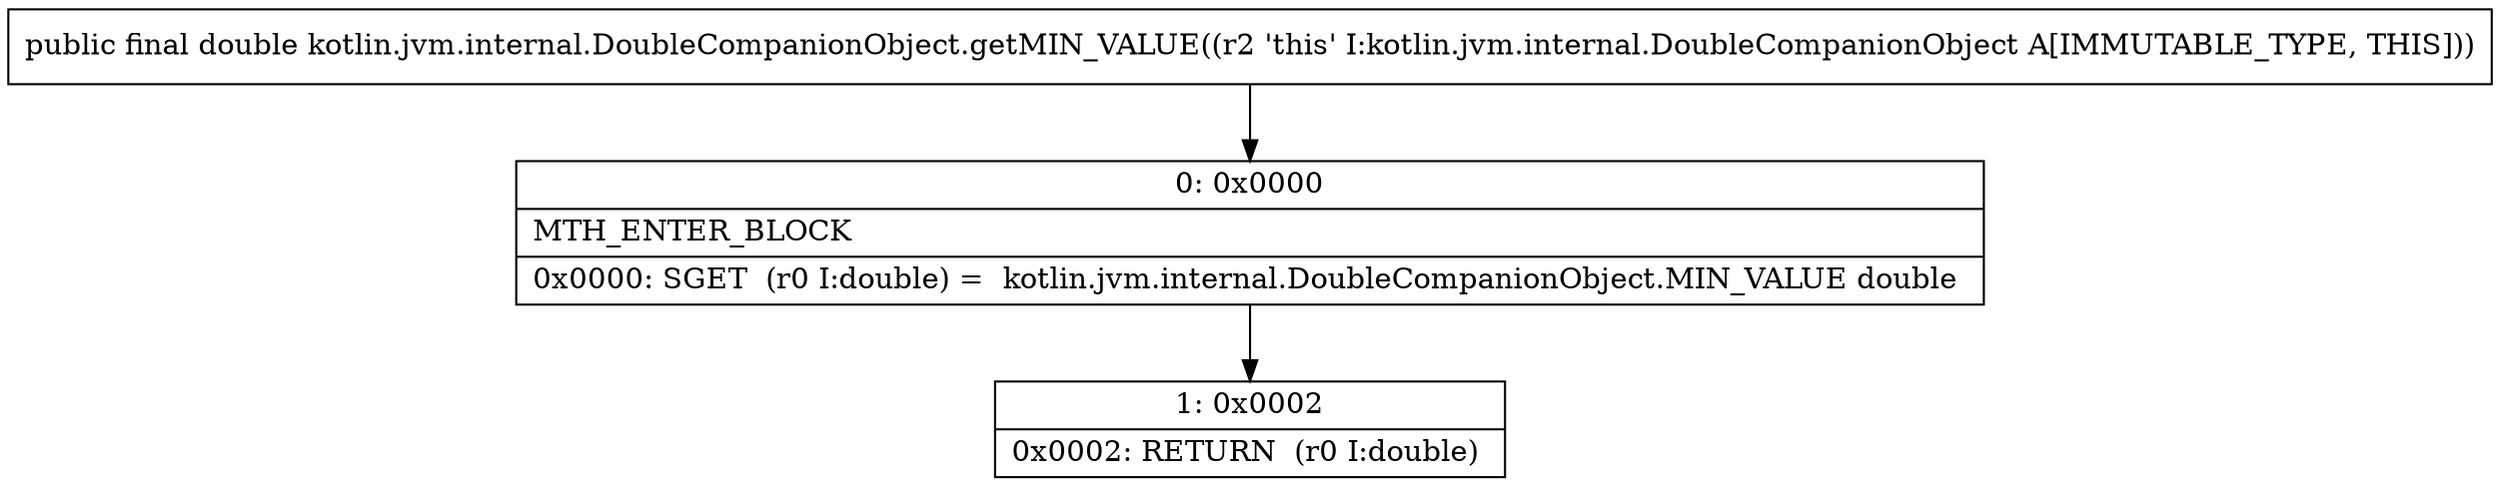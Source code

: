digraph "CFG forkotlin.jvm.internal.DoubleCompanionObject.getMIN_VALUE()D" {
Node_0 [shape=record,label="{0\:\ 0x0000|MTH_ENTER_BLOCK\l|0x0000: SGET  (r0 I:double) =  kotlin.jvm.internal.DoubleCompanionObject.MIN_VALUE double \l}"];
Node_1 [shape=record,label="{1\:\ 0x0002|0x0002: RETURN  (r0 I:double) \l}"];
MethodNode[shape=record,label="{public final double kotlin.jvm.internal.DoubleCompanionObject.getMIN_VALUE((r2 'this' I:kotlin.jvm.internal.DoubleCompanionObject A[IMMUTABLE_TYPE, THIS])) }"];
MethodNode -> Node_0;
Node_0 -> Node_1;
}

